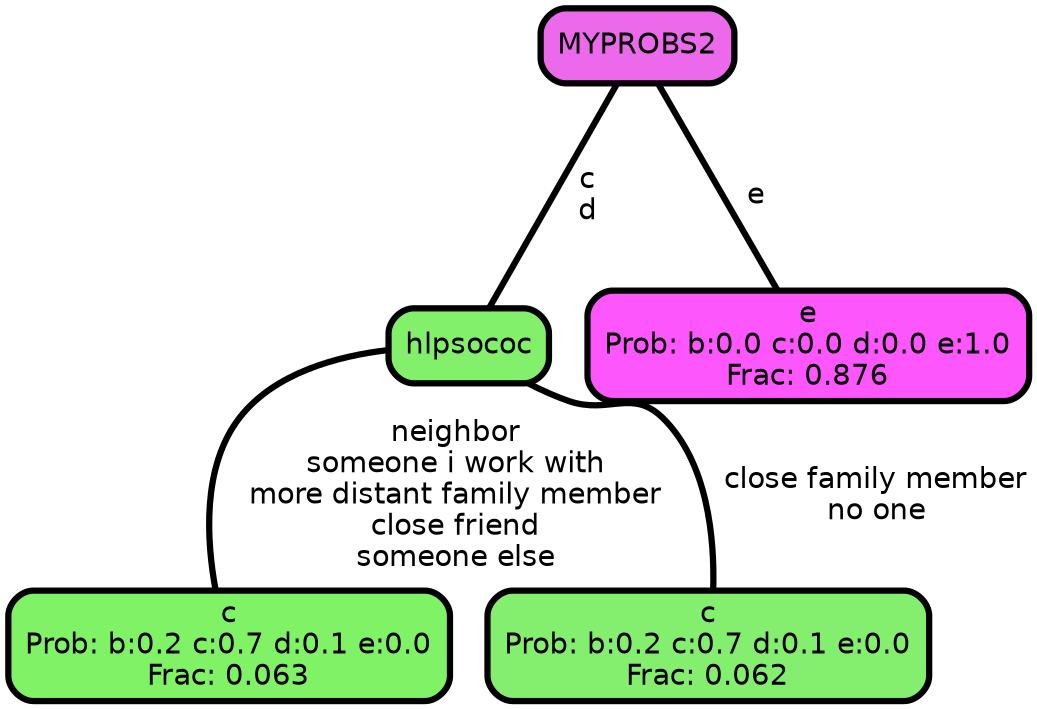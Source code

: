 graph Tree {
node [shape=box, style="filled, rounded",color="black",penwidth="3",fontcolor="black",                 fontname=helvetica] ;
graph [ranksep="0 equally", splines=straight,                 bgcolor=transparent, dpi=200] ;
edge [fontname=helvetica, color=black] ;
0 [label="c
Prob: b:0.2 c:0.7 d:0.1 e:0.0
Frac: 0.063", fillcolor="#7ff365"] ;
1 [label="hlpsococ", fillcolor="#82f06a"] ;
2 [label="c
Prob: b:0.2 c:0.7 d:0.1 e:0.0
Frac: 0.062", fillcolor="#84ee6f"] ;
3 [label="MYPROBS2", fillcolor="#ed69eb"] ;
4 [label="e
Prob: b:0.0 c:0.0 d:0.0 e:1.0
Frac: 0.876", fillcolor="#fd56fd"] ;
1 -- 0 [label=" neighbor\n someone i work with\n more distant family member\n close friend\n someone else",penwidth=3] ;
1 -- 2 [label=" close family member\n no one",penwidth=3] ;
3 -- 1 [label=" c\n d",penwidth=3] ;
3 -- 4 [label=" e",penwidth=3] ;
{rank = same;}}